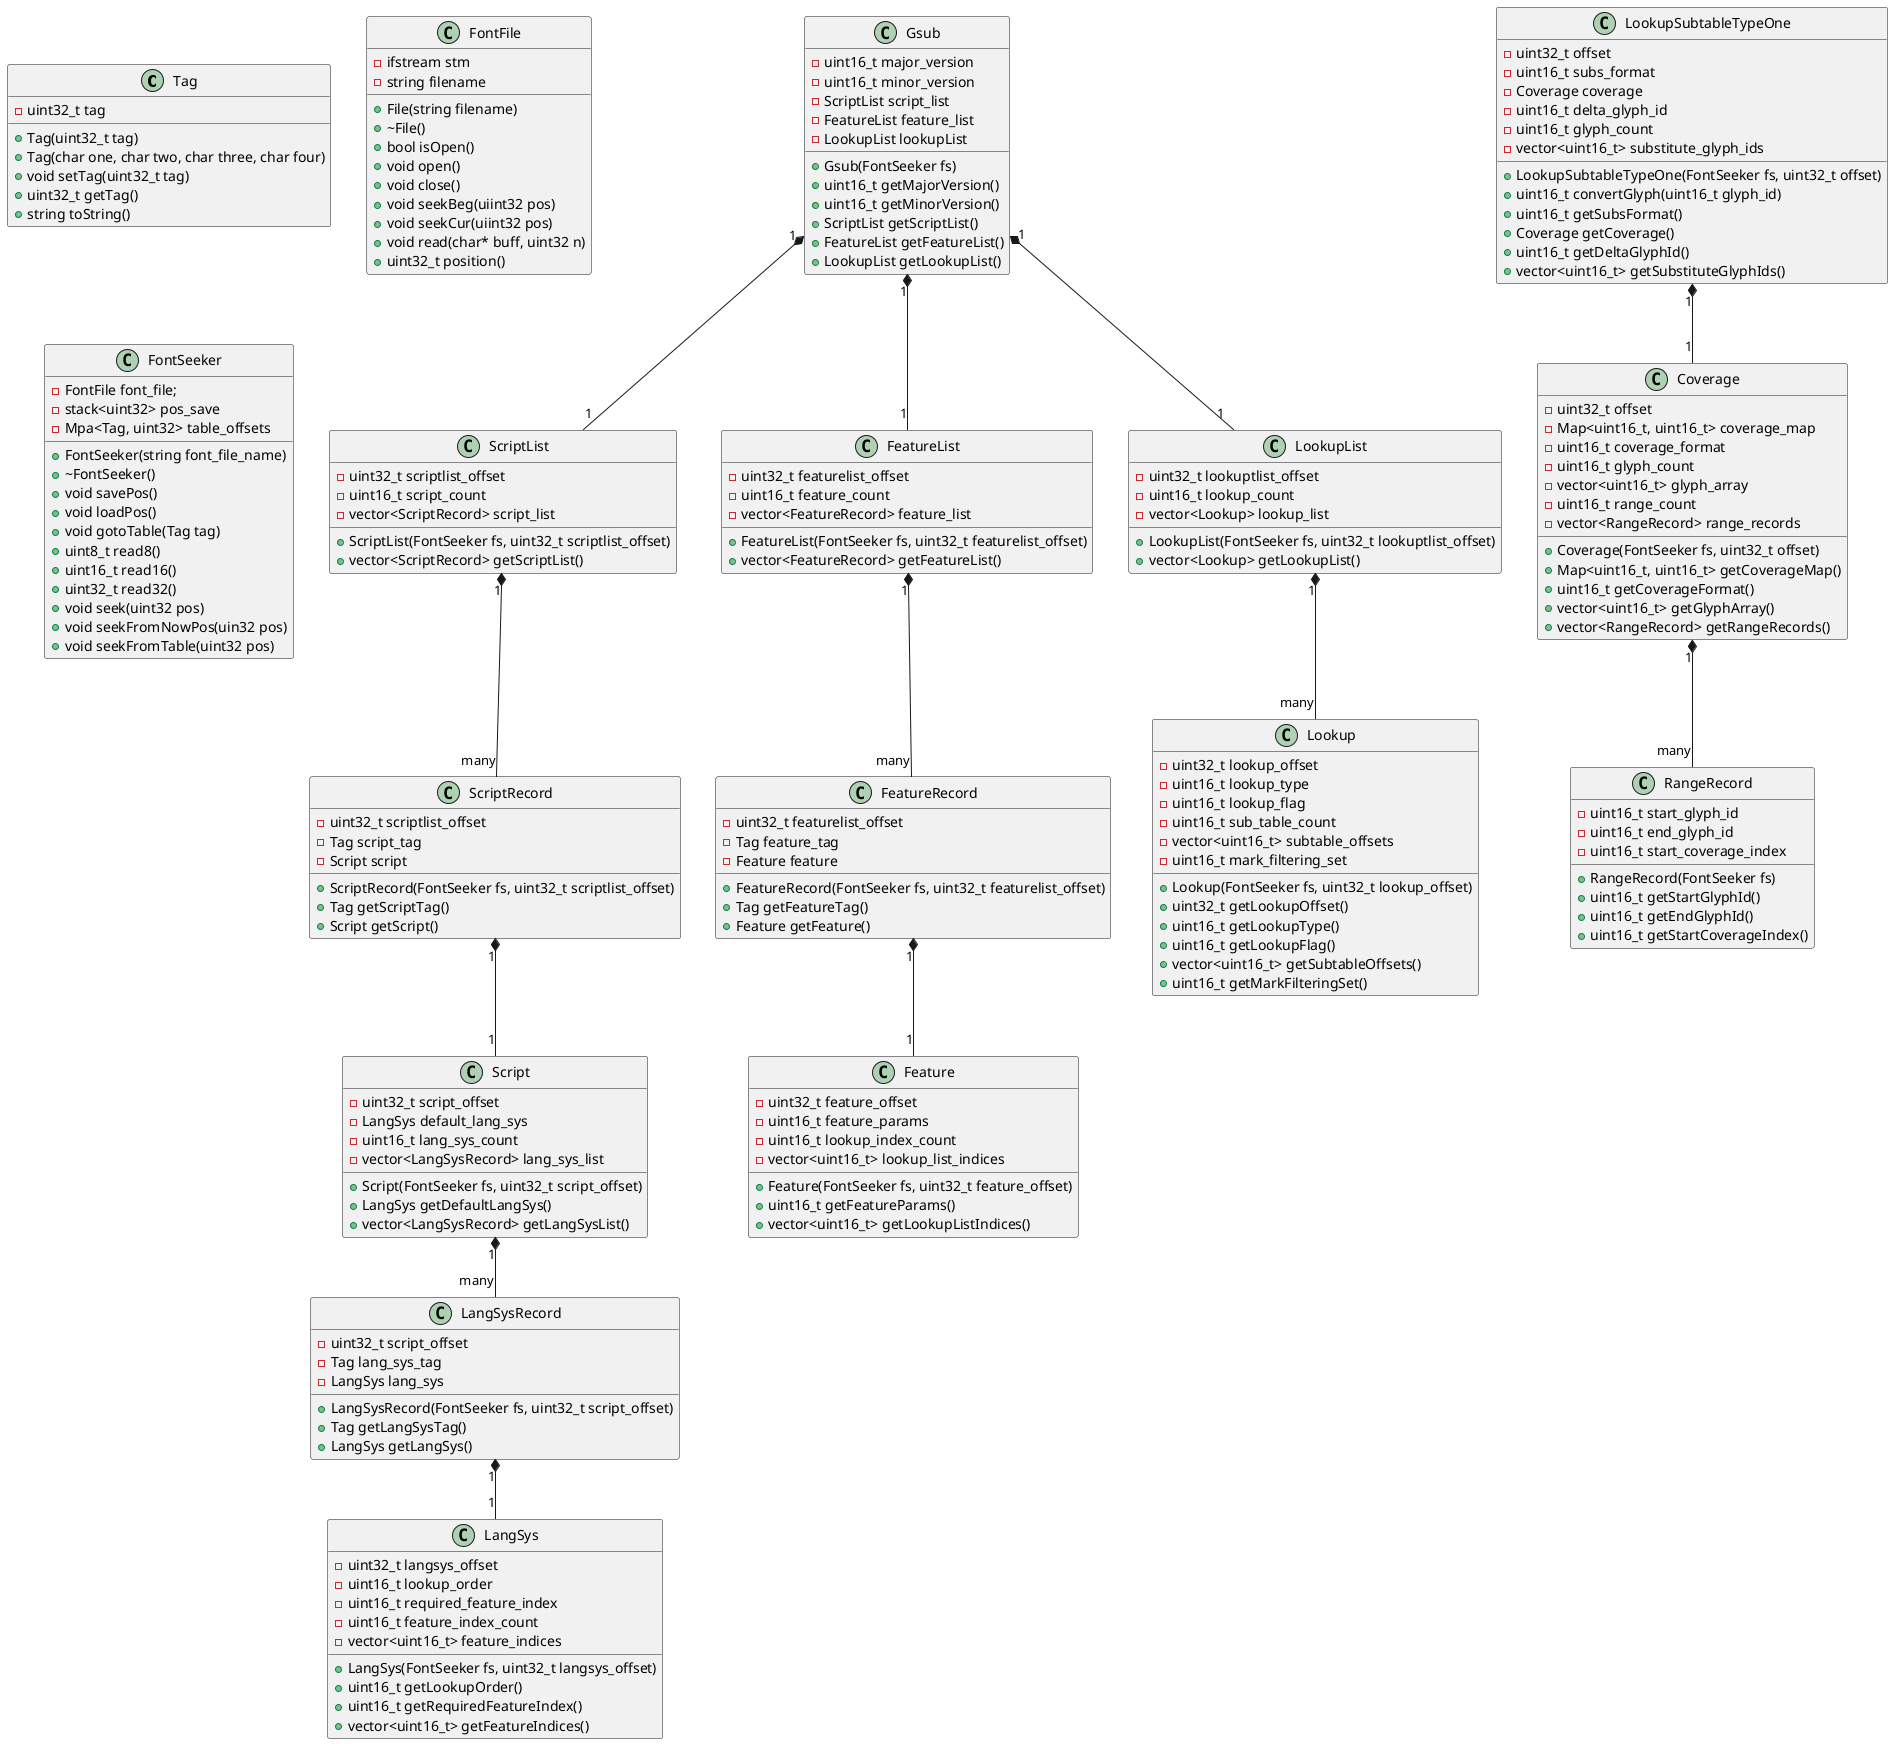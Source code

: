 @startuml class

class Tag {
    -uint32_t tag
    +Tag(uint32_t tag)
    +Tag(char one, char two, char three, char four)
    +void setTag(uint32_t tag)
    +uint32_t getTag()
    +string toString()
}

class FontFile {
    -ifstream stm
    -string filename
    +File(string filename)
    +~File()
    +bool isOpen()
    +void open()
    +void close()
    +void seekBeg(uiint32 pos)
    +void seekCur(uiint32 pos)
    +void read(char* buff, uint32 n)
    +uint32_t position()
}

class FontSeeker {
    -FontFile font_file;
    -stack<uint32> pos_save
    -Mpa<Tag, uint32> table_offsets
    +FontSeeker(string font_file_name)
    +~FontSeeker()
    +void savePos()
    +void loadPos()
    +void gotoTable(Tag tag)
    +uint8_t read8()
    +uint16_t read16()
    +uint32_t read32()
    +void seek(uint32 pos)
    +void seekFromNowPos(uin32 pos)
    +void seekFromTable(uint32 pos)
}

class Gsub {
    -uint16_t major_version
    -uint16_t minor_version
    -ScriptList script_list
    -FeatureList feature_list
    -LookupList lookupList
    +Gsub(FontSeeker fs)
    +uint16_t getMajorVersion()
    +uint16_t getMinorVersion()
    +ScriptList getScriptList()
    +FeatureList getFeatureList()
    +LookupList getLookupList()
}

class ScriptList {
    -uint32_t scriptlist_offset
    -uint16_t script_count
    -vector<ScriptRecord> script_list
    +ScriptList(FontSeeker fs, uint32_t scriptlist_offset)
    +vector<ScriptRecord> getScriptList()
}

class ScriptRecord {
    -uint32_t scriptlist_offset
    -Tag script_tag
    -Script script
    +ScriptRecord(FontSeeker fs, uint32_t scriptlist_offset)
    +Tag getScriptTag()
    +Script getScript()
}

class Script {
    -uint32_t script_offset
    -LangSys default_lang_sys
    -uint16_t lang_sys_count
    -vector<LangSysRecord> lang_sys_list
    +Script(FontSeeker fs, uint32_t script_offset)
    +LangSys getDefaultLangSys()
    +vector<LangSysRecord> getLangSysList()
}

class LangSysRecord {
    -uint32_t script_offset
    -Tag lang_sys_tag
    -LangSys lang_sys
    +LangSysRecord(FontSeeker fs, uint32_t script_offset)
    +Tag getLangSysTag()
    +LangSys getLangSys()
}

class LangSys {
    -uint32_t langsys_offset
    -uint16_t lookup_order
    -uint16_t required_feature_index
    -uint16_t feature_index_count
    -vector<uint16_t> feature_indices
    +LangSys(FontSeeker fs, uint32_t langsys_offset)
    +uint16_t getLookupOrder()
    +uint16_t getRequiredFeatureIndex()
    +vector<uint16_t> getFeatureIndices()
}

Gsub "1" *-- "1" ScriptList
ScriptList "1" *-- "many" ScriptRecord
ScriptRecord "1" *-- "1" Script
Script "1" *-- "many" LangSysRecord
LangSysRecord "1" *-- "1" LangSys


class FeatureList {
    -uint32_t featurelist_offset
    -uint16_t feature_count
    -vector<FeatureRecord> feature_list
    +FeatureList(FontSeeker fs, uint32_t featurelist_offset)
    +vector<FeatureRecord> getFeatureList()
}

class FeatureRecord {
    -uint32_t featurelist_offset
    -Tag feature_tag
    -Feature feature
    +FeatureRecord(FontSeeker fs, uint32_t featurelist_offset)
    +Tag getFeatureTag()
    +Feature getFeature()
}

class Feature {
    -uint32_t feature_offset
    -uint16_t feature_params
    -uint16_t lookup_index_count
    -vector<uint16_t> lookup_list_indices
    +Feature(FontSeeker fs, uint32_t feature_offset)
    +uint16_t getFeatureParams()
    +vector<uint16_t> getLookupListIndices()
}

Gsub "1" *-- "1" FeatureList
FeatureList "1" *-- "many" FeatureRecord
FeatureRecord "1" *-- "1" Feature

class LookupList{
    -uint32_t lookuptlist_offset
    -uint16_t lookup_count
    -vector<Lookup> lookup_list
    +LookupList(FontSeeker fs, uint32_t lookuptlist_offset)
    +vector<Lookup> getLookupList()
}

class Lookup {
    -uint32_t lookup_offset
    -uint16_t lookup_type
    -uint16_t lookup_flag
    -uint16_t sub_table_count
    -vector<uint16_t> subtable_offsets
    -uint16_t mark_filtering_set
    +Lookup(FontSeeker fs, uint32_t lookup_offset)
    +uint32_t getLookupOffset()
    +uint16_t getLookupType()
    +uint16_t getLookupFlag()
    +vector<uint16_t> getSubtableOffsets()
    +uint16_t getMarkFilteringSet()
}

class LookupSubtableTypeOne {
    -uint32_t offset
    -uint16_t subs_format
    -Coverage coverage
    ' format 1
    -uint16_t delta_glyph_id
    ' format 2
    -uint16_t glyph_count
    -vector<uint16_t> substitute_glyph_ids
    +LookupSubtableTypeOne(FontSeeker fs, uint32_t offset)
    +uint16_t convertGlyph(uint16_t glyph_id)
    +uint16_t getSubsFormat()
    +Coverage getCoverage()
    +uint16_t getDeltaGlyphId()
    +vector<uint16_t> getSubstituteGlyphIds()
}

class Coverage {
    -uint32_t offset
    -Map<uint16_t, uint16_t> coverage_map
    -uint16_t coverage_format
    '  format 1
    -uint16_t glyph_count
    -vector<uint16_t> glyph_array
    ' format 2
    -uint16_t range_count
    -vector<RangeRecord> range_records
    +Coverage(FontSeeker fs, uint32_t offset)
    +Map<uint16_t, uint16_t> getCoverageMap()
    +uint16_t getCoverageFormat()
    +vector<uint16_t> getGlyphArray()
    +vector<RangeRecord> getRangeRecords()

}

class RangeRecord {
    -uint16_t start_glyph_id
    -uint16_t end_glyph_id
    -uint16_t start_coverage_index
    +RangeRecord(FontSeeker fs)
    +uint16_t getStartGlyphId()
    +uint16_t getEndGlyphId()
    +uint16_t getStartCoverageIndex()
}

Gsub "1" *-- "1" LookupList
LookupList "1" *-- "many" Lookup

LookupSubtableTypeOne "1" *-- "1" Coverage
Coverage "1" *-- "many" RangeRecord


@enduml
